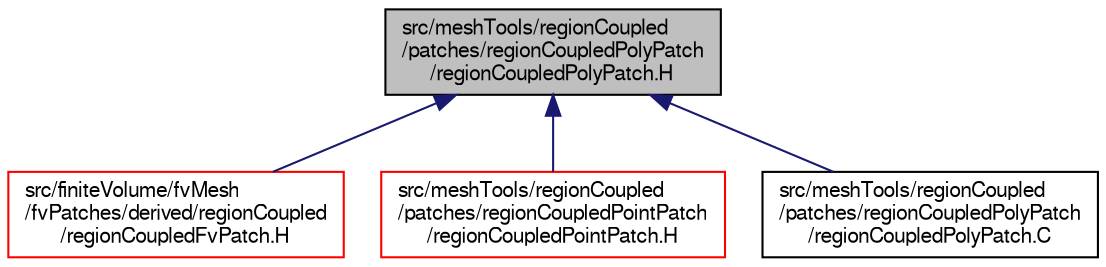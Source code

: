 digraph "src/meshTools/regionCoupled/patches/regionCoupledPolyPatch/regionCoupledPolyPatch.H"
{
  bgcolor="transparent";
  edge [fontname="FreeSans",fontsize="10",labelfontname="FreeSans",labelfontsize="10"];
  node [fontname="FreeSans",fontsize="10",shape=record];
  Node200 [label="src/meshTools/regionCoupled\l/patches/regionCoupledPolyPatch\l/regionCoupledPolyPatch.H",height=0.2,width=0.4,color="black", fillcolor="grey75", style="filled", fontcolor="black"];
  Node200 -> Node201 [dir="back",color="midnightblue",fontsize="10",style="solid",fontname="FreeSans"];
  Node201 [label="src/finiteVolume/fvMesh\l/fvPatches/derived/regionCoupled\l/regionCoupledFvPatch.H",height=0.2,width=0.4,color="red",URL="$a03668.html"];
  Node200 -> Node203 [dir="back",color="midnightblue",fontsize="10",style="solid",fontname="FreeSans"];
  Node203 [label="src/meshTools/regionCoupled\l/patches/regionCoupledPointPatch\l/regionCoupledPointPatch.H",height=0.2,width=0.4,color="red",URL="$a07733.html"];
  Node200 -> Node205 [dir="back",color="midnightblue",fontsize="10",style="solid",fontname="FreeSans"];
  Node205 [label="src/meshTools/regionCoupled\l/patches/regionCoupledPolyPatch\l/regionCoupledPolyPatch.C",height=0.2,width=0.4,color="black",URL="$a07751.html"];
}
